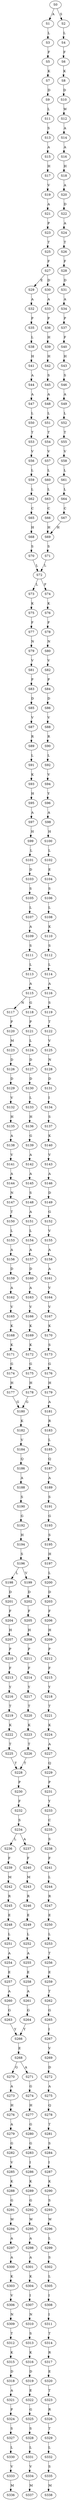 strict digraph  {
	S0 -> S1 [ label = A ];
	S0 -> S2 [ label = S ];
	S1 -> S3 [ label = L ];
	S2 -> S4 [ label = L ];
	S3 -> S5 [ label = F ];
	S4 -> S6 [ label = F ];
	S5 -> S7 [ label = K ];
	S6 -> S8 [ label = K ];
	S7 -> S9 [ label = D ];
	S8 -> S10 [ label = D ];
	S9 -> S11 [ label = L ];
	S10 -> S12 [ label = W ];
	S11 -> S13 [ label = S ];
	S12 -> S14 [ label = A ];
	S13 -> S15 [ label = A ];
	S14 -> S16 [ label = A ];
	S15 -> S17 [ label = H ];
	S16 -> S18 [ label = H ];
	S17 -> S19 [ label = V ];
	S18 -> S20 [ label = A ];
	S19 -> S21 [ label = A ];
	S20 -> S22 [ label = D ];
	S21 -> S23 [ label = P ];
	S22 -> S24 [ label = A ];
	S23 -> S25 [ label = T ];
	S24 -> S26 [ label = T ];
	S25 -> S27 [ label = F ];
	S26 -> S28 [ label = F ];
	S27 -> S29 [ label = E ];
	S27 -> S30 [ label = D ];
	S28 -> S31 [ label = D ];
	S29 -> S32 [ label = A ];
	S30 -> S33 [ label = A ];
	S31 -> S34 [ label = A ];
	S32 -> S35 [ label = P ];
	S33 -> S36 [ label = P ];
	S34 -> S37 [ label = P ];
	S35 -> S38 [ label = L ];
	S36 -> S39 [ label = H ];
	S37 -> S40 [ label = F ];
	S38 -> S41 [ label = H ];
	S39 -> S42 [ label = H ];
	S40 -> S43 [ label = H ];
	S41 -> S44 [ label = A ];
	S42 -> S45 [ label = S ];
	S43 -> S46 [ label = S ];
	S44 -> S47 [ label = A ];
	S45 -> S48 [ label = A ];
	S46 -> S49 [ label = A ];
	S47 -> S50 [ label = L ];
	S48 -> S51 [ label = L ];
	S49 -> S52 [ label = L ];
	S50 -> S53 [ label = T ];
	S51 -> S54 [ label = T ];
	S52 -> S55 [ label = T ];
	S53 -> S56 [ label = V ];
	S54 -> S57 [ label = V ];
	S55 -> S58 [ label = V ];
	S56 -> S59 [ label = L ];
	S57 -> S60 [ label = L ];
	S58 -> S61 [ label = L ];
	S59 -> S62 [ label = L ];
	S60 -> S63 [ label = L ];
	S61 -> S64 [ label = L ];
	S62 -> S65 [ label = C ];
	S63 -> S66 [ label = C ];
	S64 -> S67 [ label = C ];
	S65 -> S68 [ label = H ];
	S66 -> S69 [ label = H ];
	S67 -> S69 [ label = H ];
	S68 -> S70 [ label = S ];
	S69 -> S71 [ label = S ];
	S70 -> S72 [ label = L ];
	S71 -> S72 [ label = L ];
	S72 -> S73 [ label = L ];
	S72 -> S74 [ label = F ];
	S73 -> S75 [ label = K ];
	S74 -> S76 [ label = K ];
	S75 -> S77 [ label = F ];
	S76 -> S78 [ label = F ];
	S77 -> S79 [ label = N ];
	S78 -> S80 [ label = N ];
	S79 -> S81 [ label = V ];
	S80 -> S82 [ label = V ];
	S81 -> S83 [ label = P ];
	S82 -> S84 [ label = P ];
	S83 -> S85 [ label = D ];
	S84 -> S86 [ label = D ];
	S85 -> S87 [ label = V ];
	S86 -> S88 [ label = V ];
	S87 -> S89 [ label = R ];
	S88 -> S90 [ label = R ];
	S89 -> S91 [ label = L ];
	S90 -> S92 [ label = L ];
	S91 -> S93 [ label = K ];
	S92 -> S94 [ label = V ];
	S93 -> S95 [ label = H ];
	S94 -> S96 [ label = Y ];
	S95 -> S97 [ label = A ];
	S96 -> S98 [ label = A ];
	S97 -> S99 [ label = H ];
	S98 -> S100 [ label = H ];
	S99 -> S101 [ label = L ];
	S100 -> S102 [ label = L ];
	S101 -> S103 [ label = D ];
	S102 -> S104 [ label = E ];
	S103 -> S105 [ label = S ];
	S104 -> S106 [ label = S ];
	S105 -> S107 [ label = L ];
	S106 -> S108 [ label = L ];
	S107 -> S109 [ label = A ];
	S108 -> S110 [ label = K ];
	S109 -> S111 [ label = S ];
	S110 -> S112 [ label = S ];
	S111 -> S113 [ label = L ];
	S112 -> S114 [ label = L ];
	S113 -> S115 [ label = A ];
	S114 -> S116 [ label = A ];
	S115 -> S117 [ label = N ];
	S115 -> S118 [ label = G ];
	S116 -> S119 [ label = S ];
	S117 -> S120 [ label = P ];
	S118 -> S121 [ label = P ];
	S119 -> S122 [ label = T ];
	S120 -> S123 [ label = M ];
	S121 -> S124 [ label = L ];
	S122 -> S125 [ label = V ];
	S123 -> S126 [ label = D ];
	S124 -> S127 [ label = D ];
	S125 -> S128 [ label = N ];
	S126 -> S129 [ label = D ];
	S127 -> S130 [ label = D ];
	S128 -> S131 [ label = D ];
	S129 -> S132 [ label = V ];
	S130 -> S133 [ label = L ];
	S131 -> S134 [ label = I ];
	S132 -> S135 [ label = H ];
	S133 -> S136 [ label = H ];
	S134 -> S137 [ label = S ];
	S135 -> S138 [ label = A ];
	S136 -> S139 [ label = G ];
	S137 -> S140 [ label = K ];
	S138 -> S141 [ label = V ];
	S139 -> S142 [ label = A ];
	S140 -> S143 [ label = V ];
	S141 -> S144 [ label = A ];
	S142 -> S145 [ label = A ];
	S143 -> S146 [ label = A ];
	S144 -> S147 [ label = N ];
	S145 -> S148 [ label = S ];
	S146 -> S149 [ label = D ];
	S147 -> S150 [ label = T ];
	S148 -> S151 [ label = A ];
	S149 -> S152 [ label = G ];
	S150 -> S153 [ label = L ];
	S151 -> S154 [ label = L ];
	S152 -> S155 [ label = V ];
	S153 -> S156 [ label = A ];
	S154 -> S157 [ label = A ];
	S155 -> S158 [ label = A ];
	S156 -> S159 [ label = D ];
	S157 -> S160 [ label = D ];
	S158 -> S161 [ label = A ];
	S159 -> S162 [ label = A ];
	S160 -> S163 [ label = A ];
	S161 -> S164 [ label = V ];
	S162 -> S165 [ label = V ];
	S163 -> S166 [ label = V ];
	S164 -> S167 [ label = V ];
	S165 -> S168 [ label = K ];
	S166 -> S169 [ label = K ];
	S167 -> S170 [ label = K ];
	S168 -> S171 [ label = K ];
	S169 -> S172 [ label = K ];
	S170 -> S173 [ label = S ];
	S171 -> S174 [ label = G ];
	S172 -> S175 [ label = G ];
	S173 -> S176 [ label = G ];
	S174 -> S177 [ label = H ];
	S175 -> S178 [ label = H ];
	S176 -> S179 [ label = H ];
	S177 -> S180 [ label = G ];
	S178 -> S180 [ label = G ];
	S179 -> S181 [ label = A ];
	S180 -> S182 [ label = K ];
	S181 -> S183 [ label = R ];
	S182 -> S184 [ label = V ];
	S183 -> S185 [ label = L ];
	S184 -> S186 [ label = Q ];
	S185 -> S187 [ label = Q ];
	S186 -> S188 [ label = A ];
	S187 -> S189 [ label = A ];
	S188 -> S190 [ label = S ];
	S189 -> S191 [ label = S ];
	S190 -> S192 [ label = G ];
	S191 -> S193 [ label = G ];
	S192 -> S194 [ label = H ];
	S193 -> S195 [ label = S ];
	S194 -> S196 [ label = S ];
	S195 -> S197 [ label = H ];
	S196 -> S198 [ label = L ];
	S196 -> S199 [ label = V ];
	S197 -> S200 [ label = L ];
	S198 -> S201 [ label = D ];
	S199 -> S202 [ label = D ];
	S200 -> S203 [ label = D ];
	S201 -> S204 [ label = F ];
	S202 -> S205 [ label = F ];
	S203 -> S206 [ label = F ];
	S204 -> S207 [ label = H ];
	S205 -> S208 [ label = H ];
	S206 -> S209 [ label = H ];
	S207 -> S210 [ label = P ];
	S208 -> S211 [ label = P ];
	S209 -> S212 [ label = P ];
	S210 -> S213 [ label = F ];
	S211 -> S214 [ label = F ];
	S212 -> S215 [ label = F ];
	S213 -> S216 [ label = Y ];
	S214 -> S217 [ label = Y ];
	S215 -> S218 [ label = Y ];
	S216 -> S219 [ label = T ];
	S217 -> S220 [ label = T ];
	S218 -> S221 [ label = T ];
	S219 -> S222 [ label = K ];
	S220 -> S223 [ label = K ];
	S221 -> S224 [ label = K ];
	S222 -> S225 [ label = T ];
	S223 -> S226 [ label = T ];
	S224 -> S227 [ label = A ];
	S225 -> S228 [ label = T ];
	S226 -> S228 [ label = T ];
	S227 -> S229 [ label = Q ];
	S228 -> S230 [ label = P ];
	S229 -> S231 [ label = P ];
	S230 -> S232 [ label = F ];
	S231 -> S233 [ label = Y ];
	S232 -> S234 [ label = S ];
	S233 -> S235 [ label = C ];
	S234 -> S236 [ label = L ];
	S234 -> S237 [ label = A ];
	S235 -> S238 [ label = S ];
	S236 -> S239 [ label = F ];
	S237 -> S240 [ label = F ];
	S238 -> S241 [ label = F ];
	S239 -> S242 [ label = M ];
	S240 -> S243 [ label = M ];
	S241 -> S244 [ label = L ];
	S242 -> S245 [ label = R ];
	S243 -> S246 [ label = R ];
	S244 -> S247 [ label = R ];
	S245 -> S248 [ label = E ];
	S246 -> S249 [ label = E ];
	S247 -> S250 [ label = E ];
	S248 -> S251 [ label = L ];
	S249 -> S252 [ label = L ];
	S250 -> S253 [ label = L ];
	S251 -> S254 [ label = A ];
	S252 -> S255 [ label = A ];
	S253 -> S256 [ label = T ];
	S254 -> S257 [ label = E ];
	S255 -> S258 [ label = E ];
	S256 -> S259 [ label = E ];
	S257 -> S260 [ label = A ];
	S258 -> S261 [ label = A ];
	S259 -> S262 [ label = T ];
	S260 -> S263 [ label = G ];
	S261 -> S264 [ label = G ];
	S262 -> S265 [ label = G ];
	S263 -> S266 [ label = Y ];
	S264 -> S266 [ label = Y ];
	S265 -> S267 [ label = I ];
	S266 -> S268 [ label = E ];
	S267 -> S269 [ label = V ];
	S268 -> S270 [ label = G ];
	S268 -> S271 [ label = A ];
	S269 -> S272 [ label = D ];
	S270 -> S273 [ label = A ];
	S271 -> S274 [ label = G ];
	S272 -> S275 [ label = A ];
	S273 -> S276 [ label = H ];
	S274 -> S277 [ label = H ];
	S275 -> S278 [ label = Q ];
	S276 -> S279 [ label = A ];
	S277 -> S280 [ label = G ];
	S278 -> S281 [ label = T ];
	S279 -> S282 [ label = G ];
	S280 -> S283 [ label = G ];
	S281 -> S284 [ label = S ];
	S282 -> S285 [ label = V ];
	S283 -> S286 [ label = I ];
	S284 -> S287 [ label = I ];
	S285 -> S288 [ label = K ];
	S286 -> S289 [ label = K ];
	S287 -> S290 [ label = K ];
	S288 -> S291 [ label = G ];
	S289 -> S292 [ label = G ];
	S290 -> S293 [ label = S ];
	S291 -> S294 [ label = W ];
	S292 -> S295 [ label = W ];
	S293 -> S296 [ label = W ];
	S294 -> S297 [ label = A ];
	S295 -> S298 [ label = A ];
	S296 -> S299 [ label = L ];
	S297 -> S300 [ label = A ];
	S298 -> S301 [ label = A ];
	S299 -> S302 [ label = S ];
	S300 -> S303 [ label = K ];
	S301 -> S304 [ label = K ];
	S302 -> S305 [ label = L ];
	S303 -> S306 [ label = V ];
	S304 -> S307 [ label = I ];
	S305 -> S308 [ label = I ];
	S306 -> S309 [ label = N ];
	S307 -> S310 [ label = N ];
	S308 -> S311 [ label = I ];
	S309 -> S312 [ label = T ];
	S310 -> S313 [ label = S ];
	S311 -> S314 [ label = T ];
	S312 -> S315 [ label = K ];
	S313 -> S316 [ label = K ];
	S314 -> S317 [ label = R ];
	S315 -> S318 [ label = D ];
	S316 -> S319 [ label = D ];
	S317 -> S320 [ label = E ];
	S318 -> S321 [ label = A ];
	S319 -> S322 [ label = E ];
	S320 -> S323 [ label = T ];
	S321 -> S324 [ label = P ];
	S322 -> S325 [ label = G ];
	S323 -> S326 [ label = R ];
	S324 -> S327 [ label = S ];
	S325 -> S328 [ label = S ];
	S326 -> S329 [ label = T ];
	S327 -> S330 [ label = L ];
	S328 -> S331 [ label = L ];
	S329 -> S332 [ label = L ];
	S330 -> S333 [ label = V ];
	S331 -> S334 [ label = V ];
	S332 -> S335 [ label = S ];
	S333 -> S336 [ label = M ];
	S334 -> S337 [ label = M ];
	S335 -> S338 [ label = M ];
}
